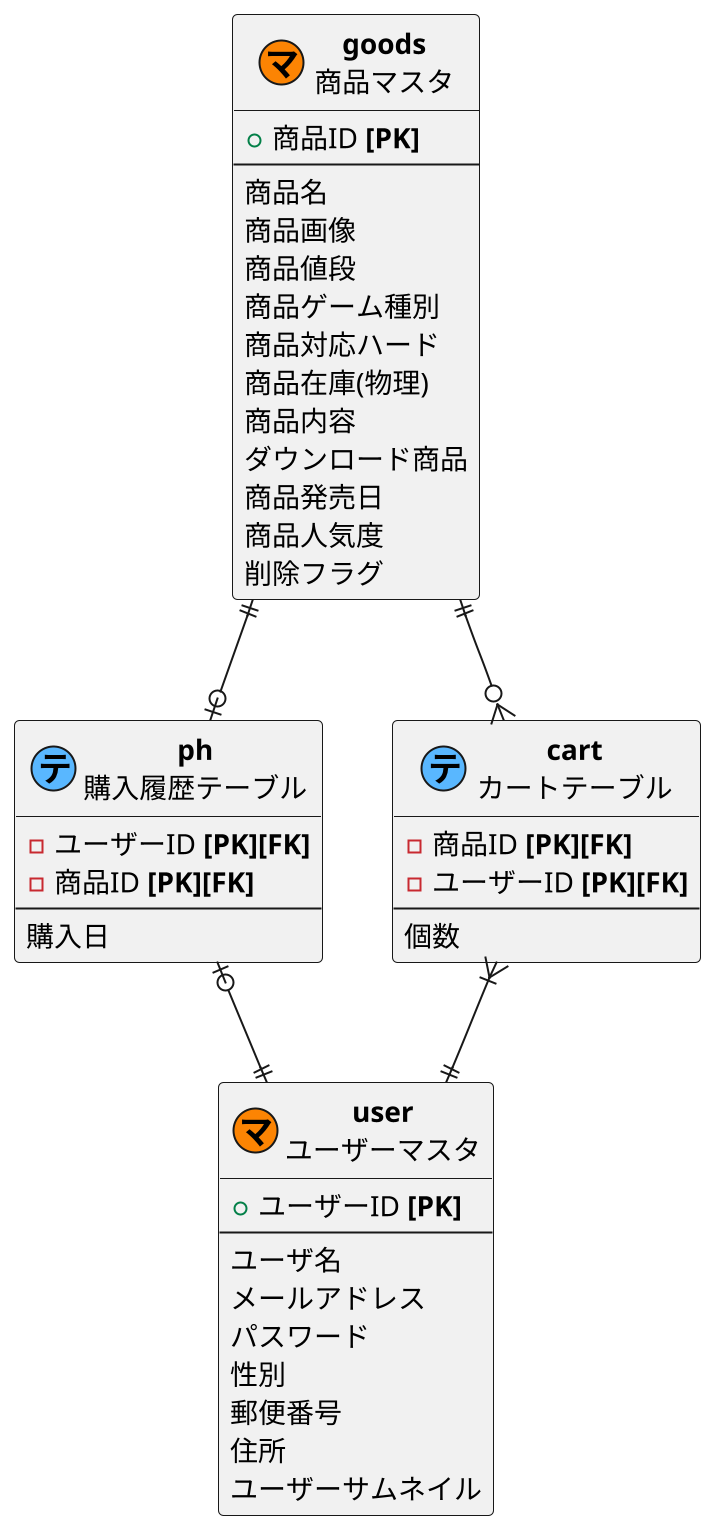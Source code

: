
@startuml
'defineによるカラー変数の設定
scale 2
!define MASTERCOLOR #fc8403
!define TABLECOLOR #59b7ff
entity "**goods**\n商品マスタ" as goods<<マ,MASTERCOLOR>> {
+ 商品ID **[PK]**
--
商品名
商品画像
商品値段
商品ゲーム種別
商品対応ハード
商品在庫(物理)
商品内容
ダウンロード商品
商品発売日
商品人気度
削除フラグ
}
entity "**user**\nユーザーマスタ" as user <<マ,MASTERCOLOR>>{
+ ユーザーID **[PK]**
--
ユーザ名
メールアドレス
パスワード
性別
郵便番号
住所
ユーザーサムネイル
}
    entity "**ph**\n購入履歴テーブル" as ph <<テ,TABLECOLOR>>{
        - ユーザーID **[PK][FK]**
        - 商品ID **[PK][FK]**
        --
        購入日
    }
    entity "**cart**\nカートテーブル" as cart <<テ,TABLECOLOR>>{
        - 商品ID **[PK][FK]**
        - ユーザーID **[PK][FK]**
        --
        個数
    }

user ||-u-|{ cart
goods ||-d-o| ph
user ||-u-o| ph
goods ||-o{ cart
@enduml